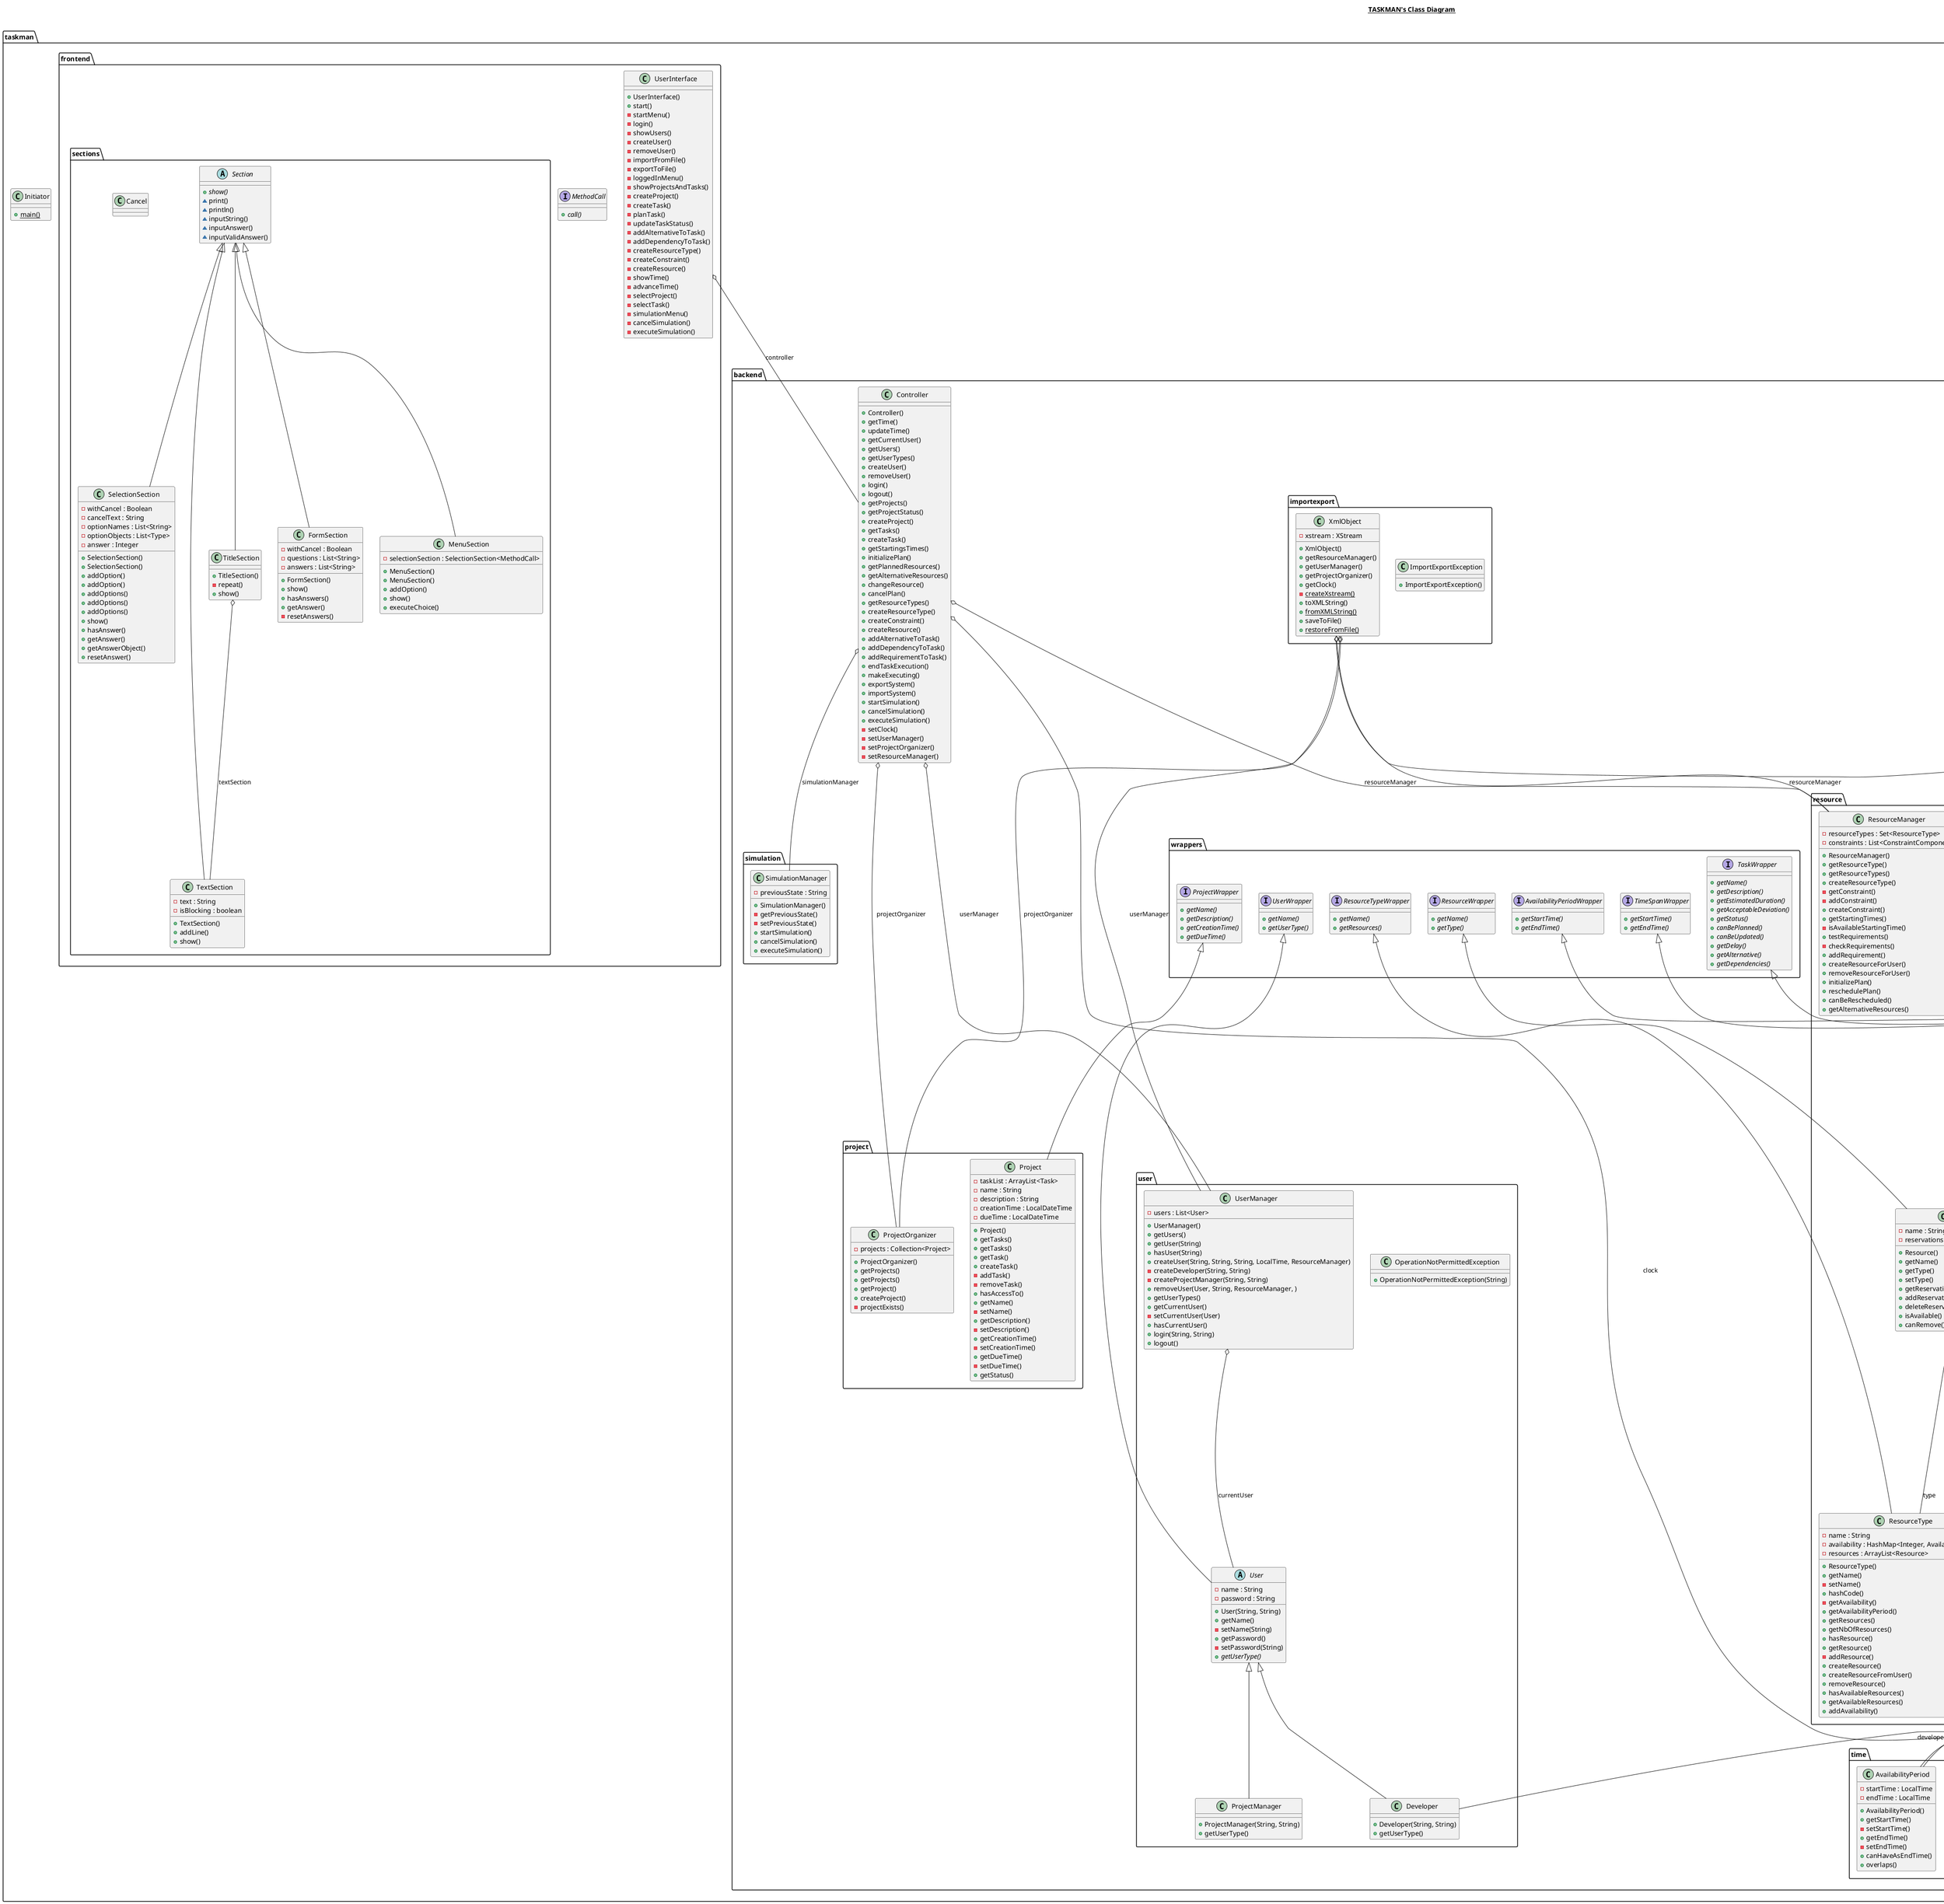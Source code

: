@startuml

title __TASKMAN's Class Diagram__\n

  package taskman {
    class Initiator {
        {static} + main()
    }

    package taskman.frontend {
      interface MethodCall {
          {abstract} + call()
      }

      class UserInterface {
          + UserInterface()
          + start()
          - startMenu()
          - login()
          - showUsers()
          - createUser()
          - removeUser()
          - importFromFile()
          - exportToFile()
          - loggedInMenu()
          - showProjectsAndTasks()
          - createProject()
          - createTask()
          - planTask()
          - updateTaskStatus()
          - addAlternativeToTask()
          - addDependencyToTask()
          - createResourceType()
          - createConstraint()
          - createResource()
          - showTime()
          - advanceTime()
          - selectProject()
          - selectTask()
          - simulationMenu()
          - cancelSimulation()
          - executeSimulation()
      }

      package taskman.frontend.sections {
        class Cancel {
        }

        class FormSection {
            - withCancel : Boolean
            - questions : List<String>
            - answers : List<String>
            + FormSection()
            + show()
            + hasAnswers()
            + getAnswer()
            - resetAnswers()
        }

        class MenuSection {
            - selectionSection : SelectionSection<MethodCall>
            + MenuSection()
            + MenuSection()
            + addOption()
            + show()
            + executeChoice()
        }

        abstract class Section {
            {abstract} + show()
            ~ print()
            ~ println()
            ~ inputString()
            ~ inputAnswer()
            ~ inputValidAnswer()
        }

        class SelectionSection {
            - withCancel : Boolean
            - cancelText : String
            - optionNames : List<String>
            - optionObjects : List<Type>
            - answer : Integer
            + SelectionSection()
            + SelectionSection()
            + addOption()
            + addOption()
            + addOptions()
            + addOptions()
            + addOptions()
            + show()
            + hasAnswer()
            + getAnswer()
            + getAnswerObject()
            + resetAnswer()
        }

        class TextSection {
            - text : String
            - isBlocking : boolean
            + TextSection()
            + addLine()
            + show()
        }

        class TitleSection {
            + TitleSection()
            - repeat()
            + show()
        }
      }
    }

    package taskman.backend {
      class Controller {
          + Controller()
          + getTime()
          + updateTime()
          + getCurrentUser()
          + getUsers()
          + getUserTypes()
          + createUser()
          + removeUser()
          + login()
          + logout()
          + getProjects()
          + getProjectStatus()
          + createProject()
          + getTasks()
          + createTask()
          + getStartingsTimes()
          + initializePlan()
          + getPlannedResources()
          + getAlternativeResources()
          + changeResource()
          + cancelPlan()
          + getResourceTypes()
          + createResourceType()
          + createConstraint()
          + createResource()
          + addAlternativeToTask()
          + addDependencyToTask()
          + addRequirementToTask()
          + endTaskExecution()
          + makeExecuting()
          + exportSystem()
          + importSystem()
          + startSimulation()
          + cancelSimulation()
          + executeSimulation()
          - setClock()
          - setUserManager()
          - setProjectOrganizer()
          - setResourceManager()
      }

      package taskman.backend.wrappers {
        interface AvailabilityPeriodWrapper {
            {abstract} + getStartTime()
            {abstract} + getEndTime()
        }

        interface ProjectWrapper {
            {abstract} + getName()
            {abstract} + getDescription()
            {abstract} + getCreationTime()
            {abstract} + getDueTime()
        }

        interface ResourceTypeWrapper {
            {abstract} + getName()
            {abstract} + getResources()
        }

        interface ResourceWrapper {
            {abstract} + getName()
            {abstract} + getType()
        }

        interface TaskWrapper {
            {abstract} + getName()
            {abstract} + getDescription()
            {abstract} + getEstimatedDuration()
            {abstract} + getAcceptableDeviation()
            {abstract} + getStatus()
            {abstract} + canBePlanned()
            {abstract} + canBeUpdated()
            {abstract} + getDelay()
            {abstract} + getAlternative()
            {abstract} + getDependencies()
        }

        interface TimeSpanWrapper {
            {abstract} + getStartTime()
            {abstract} + getEndTime()
        }

        interface UserWrapper {
            {abstract} + getName()
            {abstract} + getUserType()
        }
      }

      package taskman.backend.importexport {
        class ImportExportException {
            + ImportExportException()
        }

        class XmlObject {
            - xstream : XStream
            + XmlObject()
            + getResourceManager()
            + getUserManager()
            + getProjectOrganizer()
            + getClock()
            {static} - createXstream()
            + toXMLString()
            {static} + fromXMLString()
            + saveToFile()
            {static} + restoreFromFile()
        }
      }

      package taskman.backend.project {
        class Project {
            - taskList : ArrayList<Task>
            - name : String
            - description : String
            - creationTime : LocalDateTime
            - dueTime : LocalDateTime
            + Project()
            + getTasks()
            + getTasks()
            + getTask()
            + createTask()
            - addTask()
            - removeTask()
            + hasAccessTo()
            + getName()
            - setName()
            + getDescription()
            - setDescription()
            + getCreationTime()
            - setCreationTime()
            + getDueTime()
            - setDueTime()
            + getStatus()
        }

        class ProjectOrganizer {
            - projects : Collection<Project>
            + ProjectOrganizer()
            + getProjects()
            + getProjects()
            + getProject()
            + createProject()
            - projectExists()
        }
      }

      package taskman.backend.resource {
        class DeveloperResource {
            + DeveloperResource()
            + getBreakTime()
            - setBreakTime()
            + addBreakTime()
            + isAvailable()
            - overlapsWithBreak()
            - setDeveloper()
            + getDeveloper()
        }

        class Plan {
            - requirements : Map<ResourceType, Integer>
            - reservations : List<Reservation>
            + Plan()
            + getTask()
            - setTask()
            + getRequirements()
            + addRequirement()
            + getReservations()
            + createReservations()
            + createReservation()
            + createSpecificReservation()
            + removeReservation()
            + getPlannedResources()
            + changeResource()
            + isDeveloperFromPlan()
            + finish()
            + emptyPlan()
        }

        class Reservation {
            - userSpecific : boolean
            + Reservation()
            + getResource()
            - setResource()
            + getTimeSpan()
            - setTimeSpan()
            + overlaps()
            + finishEarlier()
            + isUserSpecific()
            + setUserSpecific()
            + delete()
        }

        class Resource {
            - name : String
            - reservations : ArrayList<Reservation>
            + Resource()
            + getName()
            + getType()
            + setType()
            + getReservations()
            + addReservation()
            + deleteReservation()
            + isAvailable()
            + canRemove()
        }

        class ResourceManager {
            - resourceTypes : Set<ResourceType>
            - constraints : List<ConstraintComponent>
            + ResourceManager()
            + getResourceType()
            + getResourceTypes()
            + createResourceType()
            - getConstraint()
            - addConstraint()
            + createConstraint()
            + getStartingTimes()
            - isAvailableStartingTime()
            + testRequirements()
            - checkRequirements()
            + addRequirement()
            + createResourceForUser()
            + removeResourceForUser()
            + initializePlan()
            + reschedulePlan()
            + canBeRescheduled()
            + getAlternativeResources()
        }

        class ResourceType {
            - name : String
            - availability : HashMap<Integer, AvailabilityPeriod>
            - resources : ArrayList<Resource>
            + ResourceType()
            + getName()
            - setName()
            + hashCode()
            - getAvailability()
            + getAvailabilityPeriod()
            + getResources()
            + getNbOfResources()
            + hasResource()
            + getResource()
            - addResource()
            + createResource()
            + createResourceFromUser()
            + removeResource()
            + hasAvailableResources()
            + getAvailableResources()
            + addAvailability()
        }
      }

      package taskman.backend.simulation {
        class SimulationManager {
            - previousState : String
            + SimulationManager()
            - getPreviousState()
            - setPreviousState()
            + startSimulation()
            + cancelSimulation()
            + executeSimulation()
        }
      }

      package taskman.backend.task {
        class Task {
            - name : String
            - description : String
            - estimatedDuration : long
            - acceptableDeviation : double
            - dependencies : ArrayList<Task>
            + Task()
            + getName()
            - setName()
            + getDescription()
            - setDescription()
            + getEstimatedDuration()
            - setEstimatedDuration()
            + getAcceptableDeviation()
            - setAcceptableDeviation()
            + getTimeSpan()
            # setTimeSpan()
            - setTimeSpan()
            + getState()
            # setState()
            + getStatus()
            + canBePlanned()
            + canBeUpdated()
            + endExecution()
            + makeExecuting()
            + isAvailable()
            + isFinished()
            + getDelay()
            + getAlternative()
            # setAlternativeTask()
            + setAlternative()
            + getDependencies()
            # addDependencyTask()
            + addDependency()
            + removeDependency()
            + getPlan()
            + initializePlan()
            + getPlannedResources()
            + getAlternativeResources()
            + changeResource()
            + cancelPlan()
            + addRequirement()
            {static} # containsLoop()
            + hasAccessTo()
        }

        abstract class TaskState {
            - status : String
            + getStatus()
            # setStatus()
            + canBePlanned()
            + canBeUpdated()
            + getDelay()
            + execute()
            + endExecution()
            + setAlternative()
            + addDependency()
            + addRequirement()
            + isAvailable()
            + isFinished()
            + initializePlan()
            + getPlannedResources()
            + getAlternativeResources()
            + changeResource()
            + cancelPlan()
        }

        class TaskStateExecuting {
            + TaskStateExecuting()
            + endExecution()
        }

        class TaskStateFailed {
            + TaskStateFailed()
            + setAlternative()
        }

        class TaskStateFinished {
            + TaskStateFinished()
            + isFinished()
            + getDelay()
        }

        class TaskStatePlanned {
            + TaskStatePlanned()
            + canBeUpdated()
            + getPlannedResources()
            + getAlternativeResources()
            + changeResource()
            + cancelPlan()
            + execute()
            + isAvailable()
        }

        class TaskStateUnavailable {
            + TaskStateUnavailable()
            + addDependency()
            + canBePlanned()
            + addRequirement()
            + initializePlan()
        }
      }

      package taskman.backend.time {
        class AvailabilityPeriod {
            - startTime : LocalTime
            - endTime : LocalTime
            + AvailabilityPeriod()
            + getStartTime()
            - setStartTime()
            + getEndTime()
            - setEndTime()
            + canHaveAsEndTime()
            + overlaps()
        }

        class Clock {
            - time : LocalDateTime
            + getTime()
            + updateTime()
        }

        class TimeParser {
            {static} - DATE_TIME_FORMATTER : DateTimeFormatter
            {static} - DATE_FORMATTER : DateTimeFormatter
            {static} + convertLocalDateTimeToString()
            {static} + convertStringToLocalDateTime()
            {static} + convertLocalTimeToString()
            {static} + convertStringToLocalTime()
            {static} + roundUpLocalDateTime()
            {static} + roundUpLocalTime()
        }

        class TimeSpan {
            - startTime : LocalDateTime
            - endTime : LocalDateTime
            + TimeSpan()
            + getStartTime()
            - setStartTime()
            + getEndTime()
            - setEndTime()
            + canHaveAsEndTime()
            + equals()
        }
      }

      package taskman.backend.user {
        class Developer {
            + Developer(String, String)
            + getUserType()
        }

        class OperationNotPermittedException {
            + OperationNotPermittedException(String)
        }

        class ProjectManager {
            + ProjectManager(String, String)
            + getUserType()
        }

        abstract class User {
            - name : String
            - password : String
            + User(String, String)
            + getName()
            - setName(String)
            + getPassword()
            - setPassword(String)
            {abstract} + getUserType()
        }

        class UserManager {
            - users : List<User>
            + UserManager()
            + getUsers()
            + getUser(String)
            + hasUser(String)
            + createUser(String, String, String, LocalTime, ResourceManager)
            - createDeveloper(String, String)
            - createProjectManager(String, String)
            + removeUser(User, String, ResourceManager, )
            + getUserTypes()
            + getCurrentUser()
            - setCurrentUser(User)
            + hasCurrentUser()
            + login(String, String)
            + logout()
        }
      }
    }
  }

  UserInterface o-- Controller : controller
  FormSection -up-|> Section
  MenuSection -up-|> Section
  SelectionSection -up-|> Section
  TextSection -up-|> Section
  TitleSection -up-|> Section
  TitleSection o-- TextSection : textSection
  Controller o-- Clock : clock
  Controller o-- UserManager : userManager
  Controller o-- ProjectOrganizer : projectOrganizer
  Controller o-- ResourceManager : resourceManager
  Controller o-- SimulationManager : simulationManager
  XmlObject o-- ResourceManager : resourceManager
  XmlObject o-- UserManager : userManager
  XmlObject o-- ProjectOrganizer : projectOrganizer
  XmlObject o-- Clock : clock
  Project -up-|> ProjectWrapper
  DeveloperResource -up-|> Resource
  DeveloperResource o-- AvailabilityPeriod : breakTime
  DeveloperResource o-- Developer : developer
  Plan o-- Task : task
  Reservation o-- Resource : resource
  Reservation o-- TimeSpan : timeSpan
  Resource -up-|> ResourceWrapper
  Resource o-- ResourceType : type
  ResourceType -up-|> ResourceTypeWrapper
  Task -up-|> TaskWrapper
  Task o-- TimeSpan : timeSpan
  Task o-- TaskState : state
  Task o-- Task : alternative
  Task o-- Plan : plan
  TaskStateExecuting -up-|> TaskState
  TaskStateFailed -up-|> TaskState
  TaskStateFinished -up-|> TaskState
  TaskStatePlanned -up-|> TaskState
  TaskStateUnavailable -up-|> TaskState
  AvailabilityPeriod -up-|> AvailabilityPeriodWrapper
  TimeSpan -up-|> TimeSpanWrapper
  Developer -up-|> User
  ProjectManager -up-|> User
  User -up-|> UserWrapper
  UserManager o-- User : currentUser

@enduml
